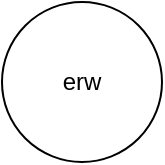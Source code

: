 <mxfile version="21.3.8" type="github">
  <diagram name="Page-1" id="gDeCP4PXnjPSAOPUvVWp">
    <mxGraphModel dx="1434" dy="796" grid="1" gridSize="10" guides="1" tooltips="1" connect="1" arrows="1" fold="1" page="1" pageScale="1" pageWidth="850" pageHeight="1100" math="0" shadow="0">
      <root>
        <mxCell id="0" />
        <mxCell id="1" parent="0" />
        <mxCell id="_ANzjM-Y6sL_Hgp_QcNV-1" value="erw" style="ellipse;whiteSpace=wrap;html=1;" vertex="1" parent="1">
          <mxGeometry x="380" y="370" width="80" height="80" as="geometry" />
        </mxCell>
      </root>
    </mxGraphModel>
  </diagram>
</mxfile>
